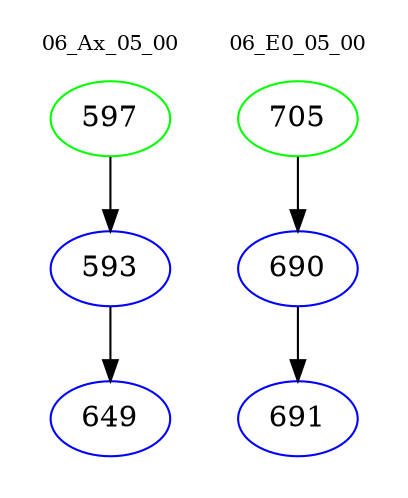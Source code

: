 digraph{
subgraph cluster_0 {
color = white
label = "06_Ax_05_00";
fontsize=10;
T0_597 [label="597", color="green"]
T0_597 -> T0_593 [color="black"]
T0_593 [label="593", color="blue"]
T0_593 -> T0_649 [color="black"]
T0_649 [label="649", color="blue"]
}
subgraph cluster_1 {
color = white
label = "06_E0_05_00";
fontsize=10;
T1_705 [label="705", color="green"]
T1_705 -> T1_690 [color="black"]
T1_690 [label="690", color="blue"]
T1_690 -> T1_691 [color="black"]
T1_691 [label="691", color="blue"]
}
}
